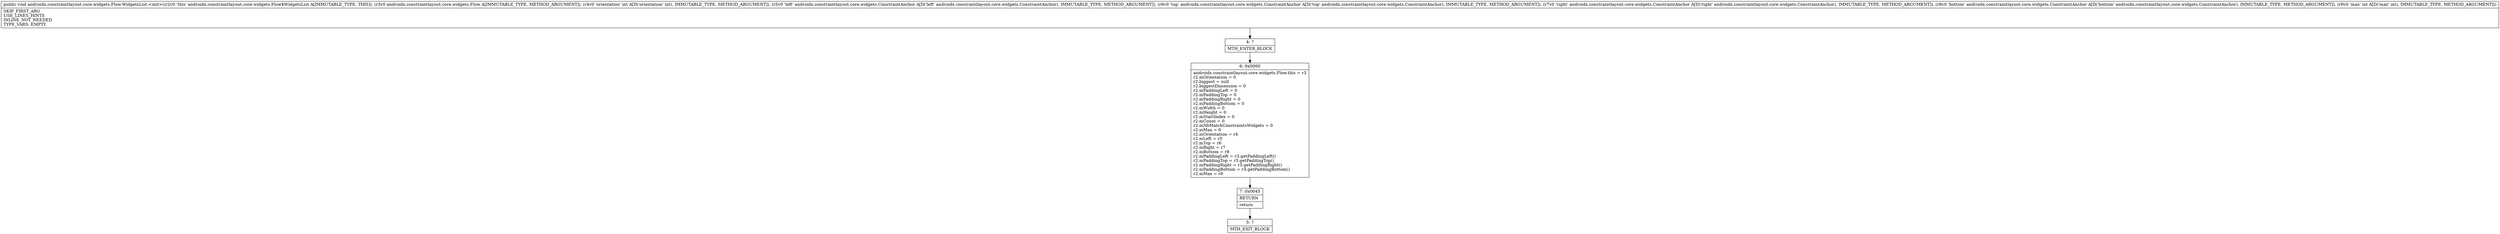 digraph "CFG forandroidx.constraintlayout.core.widgets.Flow.WidgetsList.\<init\>(Landroidx\/constraintlayout\/core\/widgets\/Flow;ILandroidx\/constraintlayout\/core\/widgets\/ConstraintAnchor;Landroidx\/constraintlayout\/core\/widgets\/ConstraintAnchor;Landroidx\/constraintlayout\/core\/widgets\/ConstraintAnchor;Landroidx\/constraintlayout\/core\/widgets\/ConstraintAnchor;I)V" {
Node_4 [shape=record,label="{4\:\ ?|MTH_ENTER_BLOCK\l}"];
Node_6 [shape=record,label="{6\:\ 0x0000|androidx.constraintlayout.core.widgets.Flow.this = r3\lr2.mOrientation = 0\lr2.biggest = null\lr2.biggestDimension = 0\lr2.mPaddingLeft = 0\lr2.mPaddingTop = 0\lr2.mPaddingRight = 0\lr2.mPaddingBottom = 0\lr2.mWidth = 0\lr2.mHeight = 0\lr2.mStartIndex = 0\lr2.mCount = 0\lr2.mNbMatchConstraintsWidgets = 0\lr2.mMax = 0\lr2.mOrientation = r4\lr2.mLeft = r5\lr2.mTop = r6\lr2.mRight = r7\lr2.mBottom = r8\lr2.mPaddingLeft = r3.getPaddingLeft()\lr2.mPaddingTop = r3.getPaddingTop()\lr2.mPaddingRight = r3.getPaddingRight()\lr2.mPaddingBottom = r3.getPaddingBottom()\lr2.mMax = r9\l}"];
Node_7 [shape=record,label="{7\:\ 0x0045|RETURN\l|return\l}"];
Node_5 [shape=record,label="{5\:\ ?|MTH_EXIT_BLOCK\l}"];
MethodNode[shape=record,label="{public void androidx.constraintlayout.core.widgets.Flow.WidgetsList.\<init\>((r2v0 'this' androidx.constraintlayout.core.widgets.Flow$WidgetsList A[IMMUTABLE_TYPE, THIS]), (r3v0 androidx.constraintlayout.core.widgets.Flow A[IMMUTABLE_TYPE, METHOD_ARGUMENT]), (r4v0 'orientation' int A[D('orientation' int), IMMUTABLE_TYPE, METHOD_ARGUMENT]), (r5v0 'left' androidx.constraintlayout.core.widgets.ConstraintAnchor A[D('left' androidx.constraintlayout.core.widgets.ConstraintAnchor), IMMUTABLE_TYPE, METHOD_ARGUMENT]), (r6v0 'top' androidx.constraintlayout.core.widgets.ConstraintAnchor A[D('top' androidx.constraintlayout.core.widgets.ConstraintAnchor), IMMUTABLE_TYPE, METHOD_ARGUMENT]), (r7v0 'right' androidx.constraintlayout.core.widgets.ConstraintAnchor A[D('right' androidx.constraintlayout.core.widgets.ConstraintAnchor), IMMUTABLE_TYPE, METHOD_ARGUMENT]), (r8v0 'bottom' androidx.constraintlayout.core.widgets.ConstraintAnchor A[D('bottom' androidx.constraintlayout.core.widgets.ConstraintAnchor), IMMUTABLE_TYPE, METHOD_ARGUMENT]), (r9v0 'max' int A[D('max' int), IMMUTABLE_TYPE, METHOD_ARGUMENT]))  | SKIP_FIRST_ARG\lUSE_LINES_HINTS\lINLINE_NOT_NEEDED\lTYPE_VARS: EMPTY\l}"];
MethodNode -> Node_4;Node_4 -> Node_6;
Node_6 -> Node_7;
Node_7 -> Node_5;
}

